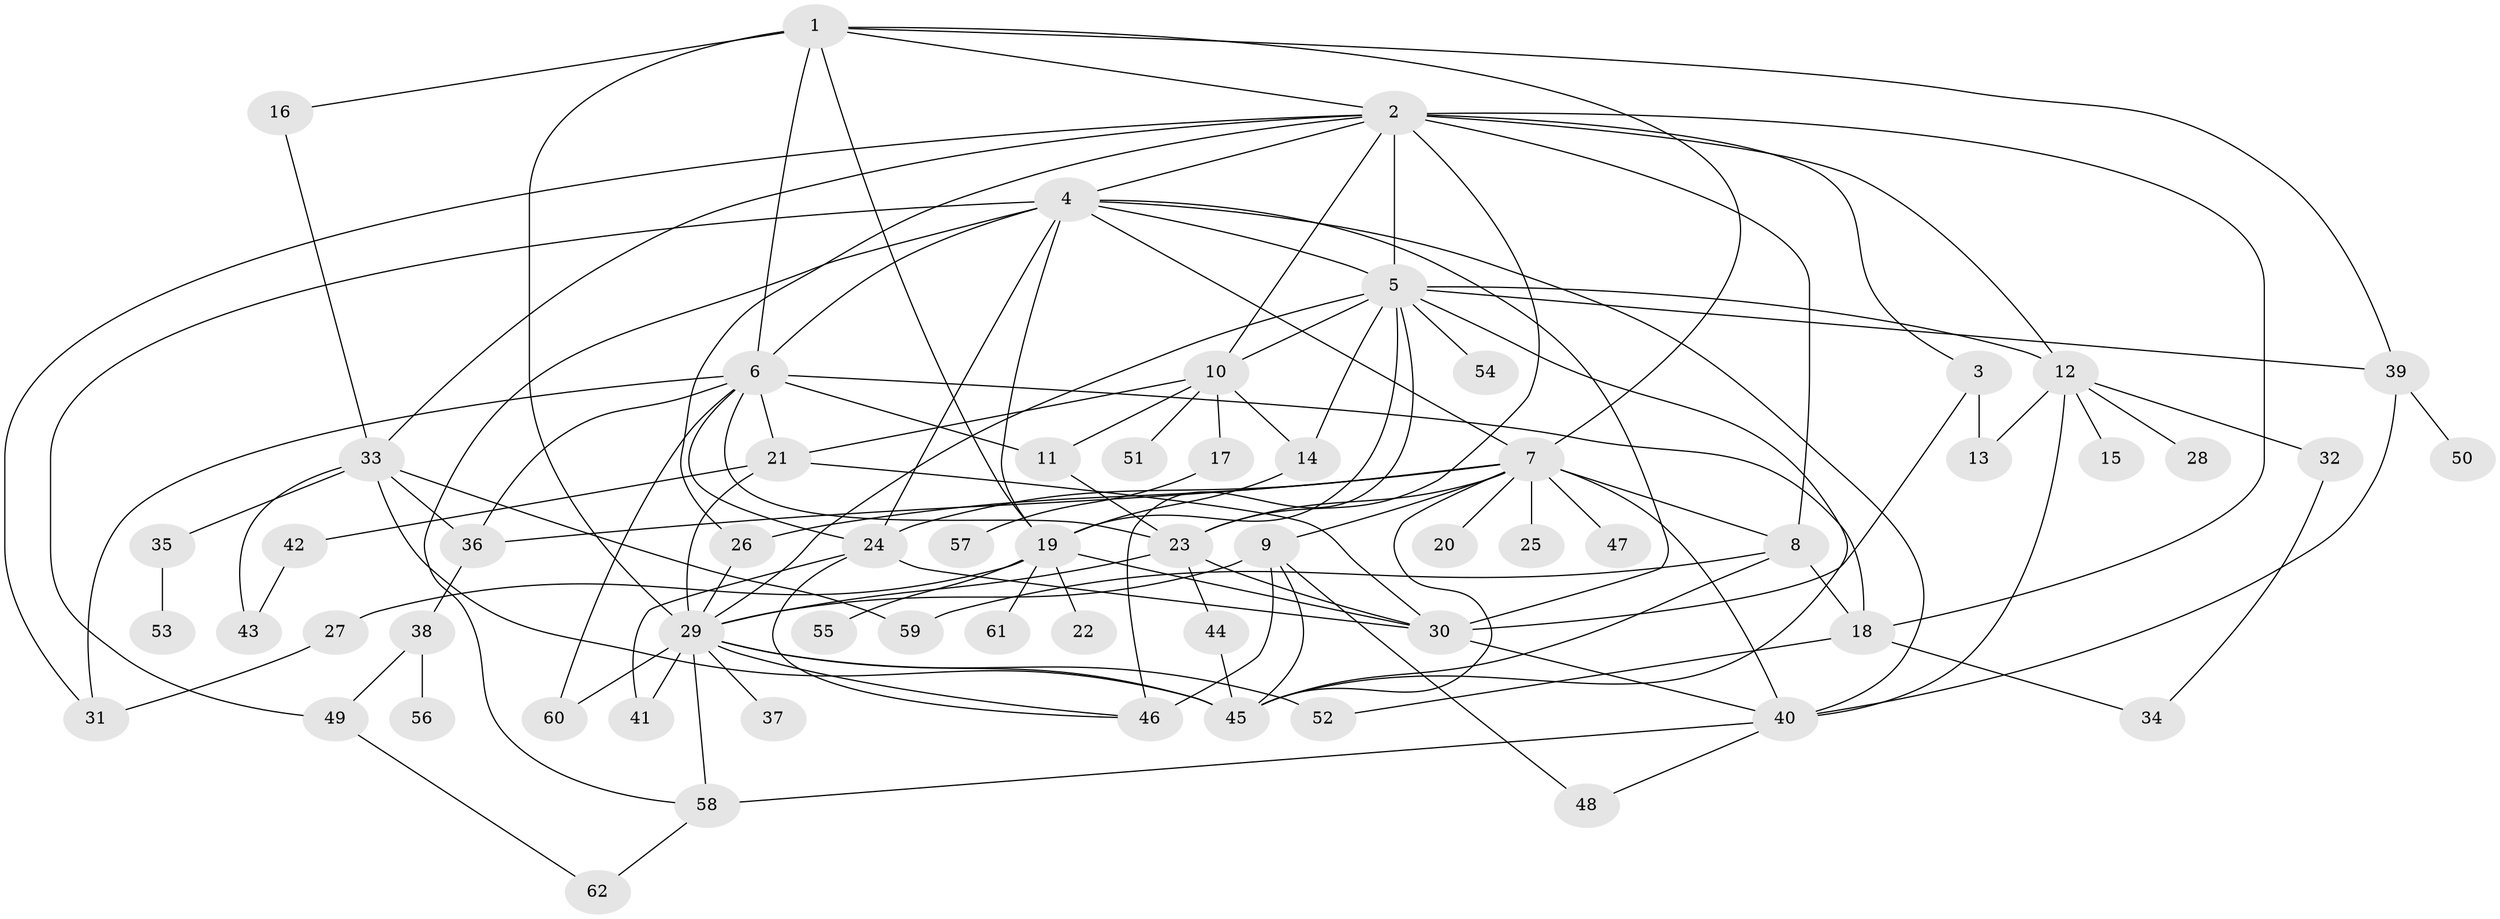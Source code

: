 // original degree distribution, {9: 0.024193548387096774, 22: 0.008064516129032258, 3: 0.13709677419354838, 12: 0.008064516129032258, 13: 0.008064516129032258, 15: 0.016129032258064516, 6: 0.024193548387096774, 8: 0.03225806451612903, 2: 0.25806451612903225, 1: 0.3790322580645161, 10: 0.016129032258064516, 4: 0.07258064516129033, 5: 0.016129032258064516}
// Generated by graph-tools (version 1.1) at 2025/35/03/09/25 02:35:27]
// undirected, 62 vertices, 122 edges
graph export_dot {
graph [start="1"]
  node [color=gray90,style=filled];
  1;
  2;
  3;
  4;
  5;
  6;
  7;
  8;
  9;
  10;
  11;
  12;
  13;
  14;
  15;
  16;
  17;
  18;
  19;
  20;
  21;
  22;
  23;
  24;
  25;
  26;
  27;
  28;
  29;
  30;
  31;
  32;
  33;
  34;
  35;
  36;
  37;
  38;
  39;
  40;
  41;
  42;
  43;
  44;
  45;
  46;
  47;
  48;
  49;
  50;
  51;
  52;
  53;
  54;
  55;
  56;
  57;
  58;
  59;
  60;
  61;
  62;
  1 -- 2 [weight=1.0];
  1 -- 6 [weight=1.0];
  1 -- 7 [weight=1.0];
  1 -- 16 [weight=1.0];
  1 -- 19 [weight=1.0];
  1 -- 29 [weight=1.0];
  1 -- 39 [weight=1.0];
  2 -- 3 [weight=1.0];
  2 -- 4 [weight=1.0];
  2 -- 5 [weight=9.0];
  2 -- 8 [weight=1.0];
  2 -- 10 [weight=1.0];
  2 -- 12 [weight=1.0];
  2 -- 18 [weight=1.0];
  2 -- 23 [weight=1.0];
  2 -- 26 [weight=1.0];
  2 -- 31 [weight=1.0];
  2 -- 33 [weight=1.0];
  3 -- 13 [weight=1.0];
  3 -- 30 [weight=1.0];
  4 -- 5 [weight=1.0];
  4 -- 6 [weight=1.0];
  4 -- 7 [weight=1.0];
  4 -- 19 [weight=1.0];
  4 -- 24 [weight=1.0];
  4 -- 30 [weight=1.0];
  4 -- 40 [weight=1.0];
  4 -- 49 [weight=1.0];
  4 -- 58 [weight=1.0];
  5 -- 10 [weight=1.0];
  5 -- 12 [weight=1.0];
  5 -- 14 [weight=1.0];
  5 -- 19 [weight=1.0];
  5 -- 29 [weight=1.0];
  5 -- 39 [weight=1.0];
  5 -- 45 [weight=1.0];
  5 -- 46 [weight=1.0];
  5 -- 54 [weight=1.0];
  6 -- 11 [weight=1.0];
  6 -- 18 [weight=1.0];
  6 -- 21 [weight=3.0];
  6 -- 23 [weight=1.0];
  6 -- 24 [weight=1.0];
  6 -- 31 [weight=1.0];
  6 -- 36 [weight=1.0];
  6 -- 60 [weight=1.0];
  7 -- 8 [weight=1.0];
  7 -- 9 [weight=1.0];
  7 -- 20 [weight=2.0];
  7 -- 23 [weight=2.0];
  7 -- 24 [weight=1.0];
  7 -- 25 [weight=2.0];
  7 -- 26 [weight=1.0];
  7 -- 36 [weight=1.0];
  7 -- 40 [weight=1.0];
  7 -- 45 [weight=1.0];
  7 -- 47 [weight=1.0];
  8 -- 18 [weight=1.0];
  8 -- 45 [weight=1.0];
  8 -- 59 [weight=1.0];
  9 -- 29 [weight=1.0];
  9 -- 45 [weight=1.0];
  9 -- 46 [weight=4.0];
  9 -- 48 [weight=1.0];
  10 -- 11 [weight=1.0];
  10 -- 14 [weight=1.0];
  10 -- 17 [weight=1.0];
  10 -- 21 [weight=1.0];
  10 -- 51 [weight=1.0];
  11 -- 23 [weight=1.0];
  12 -- 13 [weight=1.0];
  12 -- 15 [weight=1.0];
  12 -- 28 [weight=1.0];
  12 -- 32 [weight=1.0];
  12 -- 40 [weight=1.0];
  14 -- 19 [weight=1.0];
  16 -- 33 [weight=1.0];
  17 -- 57 [weight=1.0];
  18 -- 34 [weight=1.0];
  18 -- 52 [weight=1.0];
  19 -- 22 [weight=1.0];
  19 -- 27 [weight=1.0];
  19 -- 30 [weight=1.0];
  19 -- 55 [weight=1.0];
  19 -- 61 [weight=1.0];
  21 -- 29 [weight=1.0];
  21 -- 30 [weight=1.0];
  21 -- 42 [weight=1.0];
  23 -- 29 [weight=1.0];
  23 -- 30 [weight=1.0];
  23 -- 44 [weight=2.0];
  24 -- 30 [weight=1.0];
  24 -- 41 [weight=1.0];
  24 -- 46 [weight=1.0];
  26 -- 29 [weight=1.0];
  27 -- 31 [weight=1.0];
  29 -- 37 [weight=1.0];
  29 -- 41 [weight=1.0];
  29 -- 45 [weight=1.0];
  29 -- 46 [weight=1.0];
  29 -- 52 [weight=1.0];
  29 -- 58 [weight=2.0];
  29 -- 60 [weight=1.0];
  30 -- 40 [weight=1.0];
  32 -- 34 [weight=1.0];
  33 -- 35 [weight=1.0];
  33 -- 36 [weight=1.0];
  33 -- 43 [weight=1.0];
  33 -- 45 [weight=1.0];
  33 -- 59 [weight=1.0];
  35 -- 53 [weight=1.0];
  36 -- 38 [weight=2.0];
  38 -- 49 [weight=1.0];
  38 -- 56 [weight=1.0];
  39 -- 40 [weight=2.0];
  39 -- 50 [weight=1.0];
  40 -- 48 [weight=1.0];
  40 -- 58 [weight=1.0];
  42 -- 43 [weight=1.0];
  44 -- 45 [weight=1.0];
  49 -- 62 [weight=1.0];
  58 -- 62 [weight=1.0];
}
